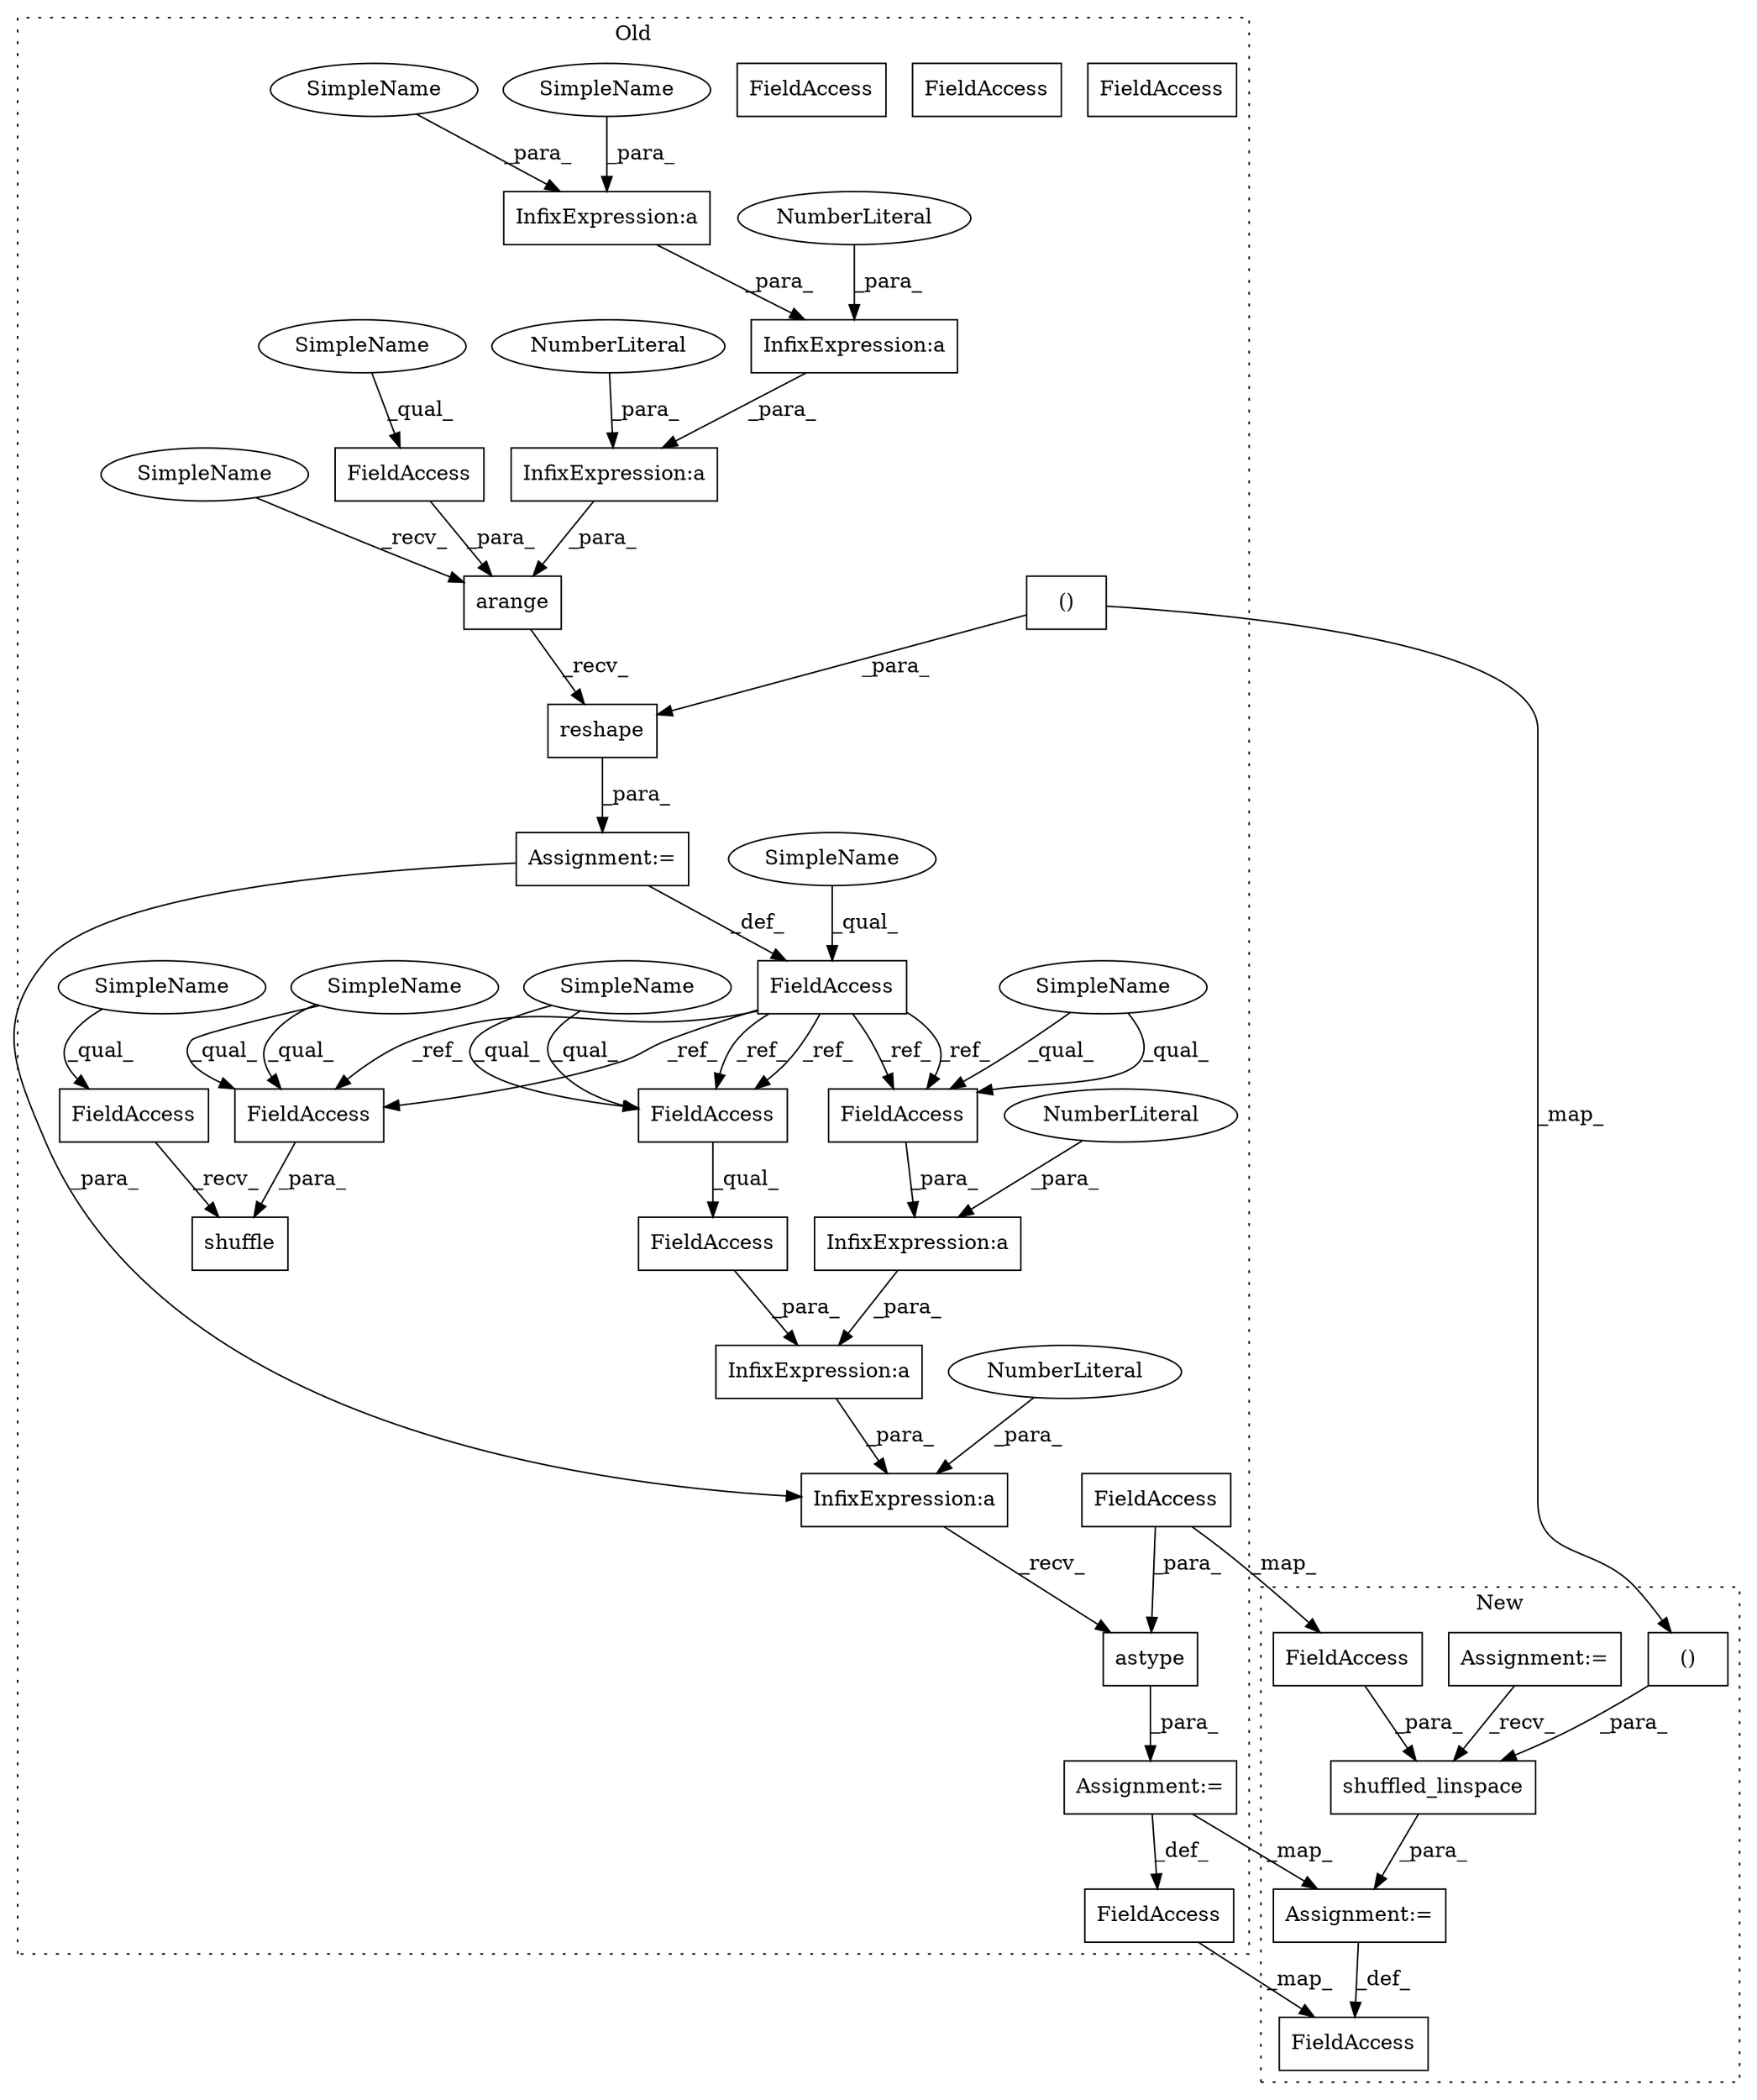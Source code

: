 digraph G {
subgraph cluster0 {
1 [label="reshape" a="32" s="443,509" l="13,2" shape="box"];
3 [label="arange" a="32" s="393,441" l="7,1" shape="box"];
4 [label="FieldAccess" a="22" s="517" l="12" shape="box"];
5 [label="FieldAccess" a="22" s="380" l="6" shape="box"];
6 [label="FieldAccess" a="22" s="538" l="6" shape="box"];
7 [label="shuffle" a="32" s="530,544" l="8,1" shape="box"];
8 [label="InfixExpression:a" a="27" s="562" l="3" shape="box"];
9 [label="InfixExpression:a" a="27" s="572" l="3" shape="box"];
10 [label="InfixExpression:a" a="27" s="587" l="3" shape="box"];
11 [label="InfixExpression:a" a="27" s="417" l="3" shape="box"];
12 [label="InfixExpression:a" a="27" s="403" l="3" shape="box"];
13 [label="InfixExpression:a" a="27" s="423" l="3" shape="box"];
14 [label="NumberLiteral" a="34" s="426" l="1" shape="ellipse"];
15 [label="NumberLiteral" a="34" s="420" l="2" shape="ellipse"];
16 [label="NumberLiteral" a="34" s="561" l="1" shape="ellipse"];
17 [label="NumberLiteral" a="34" s="590" l="1" shape="ellipse"];
18 [label="FieldAccess" a="22" s="575" l="6" shape="box"];
19 [label="FieldAccess" a="22" s="565" l="6" shape="box"];
20 [label="FieldAccess" a="22" s="575" l="11" shape="box"];
21 [label="FieldAccess" a="22" s="551" l="6" shape="box"];
23 [label="()" a="106" s="456" l="53" shape="box"];
26 [label="FieldAccess" a="22" s="428" l="13" shape="box"];
27 [label="Assignment:=" a="7" s="386" l="1" shape="box"];
28 [label="astype" a="32" s="593,610" l="7,1" shape="box"];
29 [label="FieldAccess" a="22" s="600" l="10" shape="box"];
32 [label="Assignment:=" a="7" s="557" l="1" shape="box"];
33 [label="SimpleName" a="42" s="402" l="1" shape="ellipse"];
34 [label="SimpleName" a="42" s="406" l="10" shape="ellipse"];
35 [label="SimpleName" a="42" s="575" l="4" shape="ellipse"];
36 [label="SimpleName" a="42" s="565" l="4" shape="ellipse"];
37 [label="SimpleName" a="42" s="538" l="4" shape="ellipse"];
38 [label="SimpleName" a="42" s="380" l="4" shape="ellipse"];
39 [label="FieldAccess" a="22" s="565" l="6" shape="box"];
40 [label="FieldAccess" a="22" s="538" l="6" shape="box"];
41 [label="FieldAccess" a="22" s="575" l="6" shape="box"];
42 [label="SimpleName" a="42" s="428" l="5" shape="ellipse"];
43 [label="SimpleName" a="42" s="517" l="5" shape="ellipse"];
44 [label="SimpleName" a="42" s="387" l="5" shape="ellipse"];
label = "Old";
style="dotted";
}
subgraph cluster1 {
2 [label="shuffled_linspace" a="32" s="502,590" l="23,1" shape="box"];
22 [label="FieldAccess" a="22" s="477" l="6" shape="box"];
24 [label="()" a="106" s="525" l="53" shape="box"];
25 [label="Assignment:=" a="7" s="400" l="17" shape="box"];
30 [label="FieldAccess" a="22" s="580" l="10" shape="box"];
31 [label="Assignment:=" a="7" s="483" l="1" shape="box"];
label = "New";
style="dotted";
}
1 -> 27 [label="_para_"];
2 -> 31 [label="_para_"];
3 -> 1 [label="_recv_"];
4 -> 7 [label="_recv_"];
5 -> 40 [label="_ref_"];
5 -> 39 [label="_ref_"];
5 -> 40 [label="_ref_"];
5 -> 41 [label="_ref_"];
5 -> 39 [label="_ref_"];
5 -> 41 [label="_ref_"];
8 -> 9 [label="_para_"];
9 -> 10 [label="_para_"];
10 -> 28 [label="_recv_"];
11 -> 13 [label="_para_"];
12 -> 11 [label="_para_"];
13 -> 3 [label="_para_"];
14 -> 13 [label="_para_"];
15 -> 11 [label="_para_"];
16 -> 8 [label="_para_"];
17 -> 10 [label="_para_"];
20 -> 9 [label="_para_"];
21 -> 22 [label="_map_"];
23 -> 24 [label="_map_"];
23 -> 1 [label="_para_"];
24 -> 2 [label="_para_"];
25 -> 2 [label="_recv_"];
26 -> 3 [label="_para_"];
27 -> 5 [label="_def_"];
27 -> 10 [label="_para_"];
28 -> 32 [label="_para_"];
29 -> 28 [label="_para_"];
29 -> 30 [label="_map_"];
30 -> 2 [label="_para_"];
31 -> 22 [label="_def_"];
32 -> 21 [label="_def_"];
32 -> 31 [label="_map_"];
33 -> 12 [label="_para_"];
34 -> 12 [label="_para_"];
35 -> 41 [label="_qual_"];
35 -> 41 [label="_qual_"];
36 -> 39 [label="_qual_"];
36 -> 39 [label="_qual_"];
37 -> 40 [label="_qual_"];
37 -> 40 [label="_qual_"];
38 -> 5 [label="_qual_"];
39 -> 8 [label="_para_"];
40 -> 7 [label="_para_"];
41 -> 20 [label="_qual_"];
42 -> 26 [label="_qual_"];
43 -> 4 [label="_qual_"];
44 -> 3 [label="_recv_"];
}